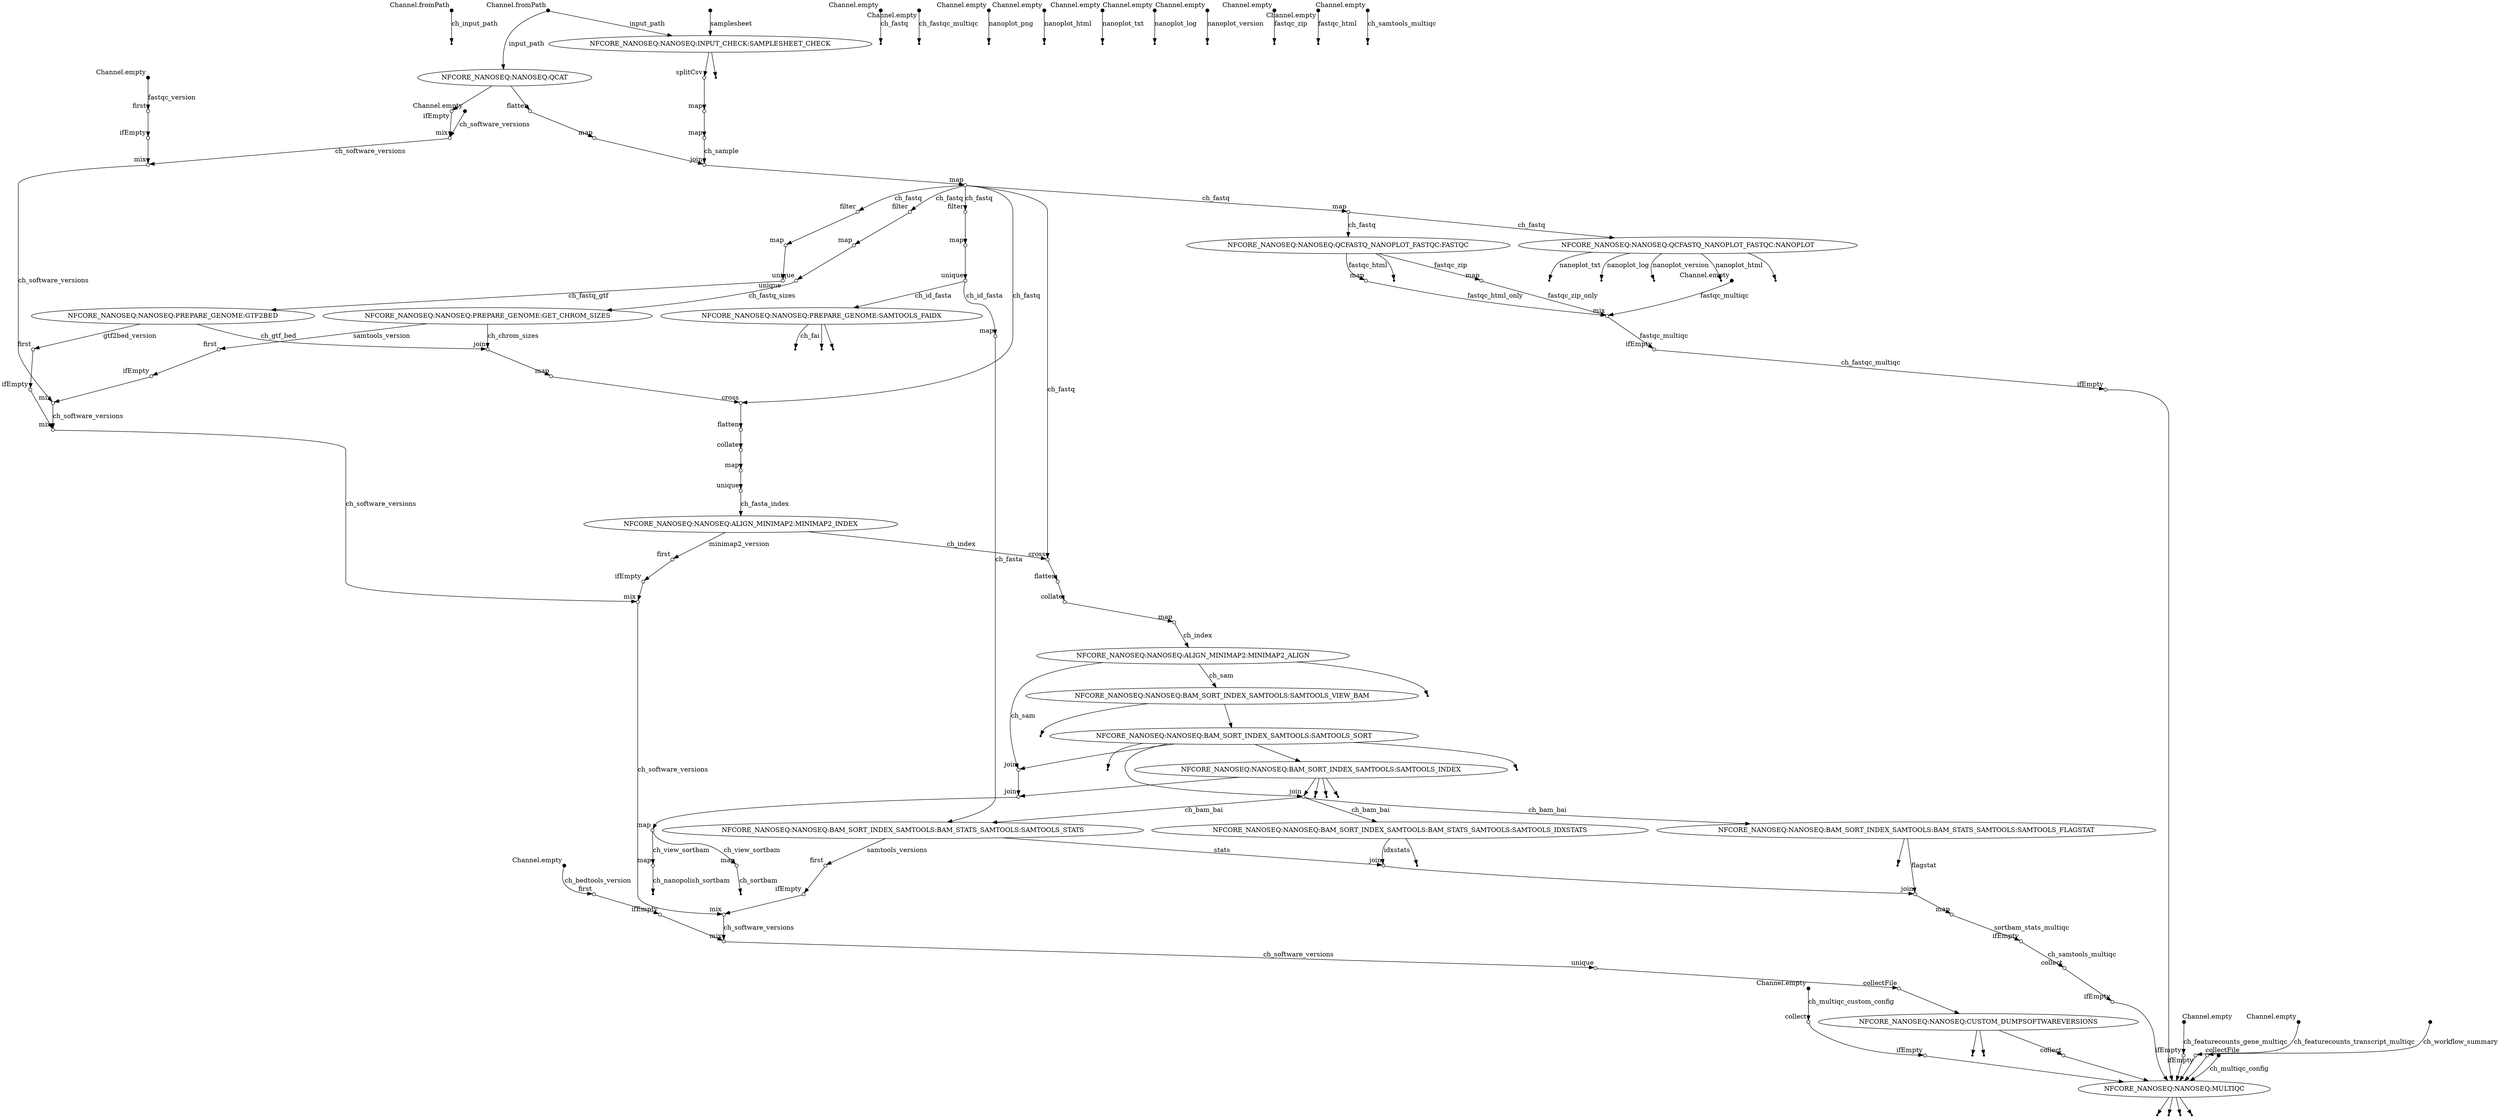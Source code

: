 digraph "nanoseq_dag" {
v0 [shape=point,label="",fixedsize=true,width=0.1,xlabel="Channel.fromPath"];
v1 [shape=point];
v0 -> v1 [label="ch_input_path"];

v2 [shape=point,label="",fixedsize=true,width=0.1,xlabel="Channel.empty"];
v135 [shape=circle,label="",fixedsize=true,width=0.1,xlabel="collect"];
v2 -> v135 [label="ch_multiqc_custom_config"];

v3 [shape=point,label="",fixedsize=true,width=0.1,xlabel="Channel.fromPath"];
v6 [label="NFCORE_NANOSEQ:NANOSEQ:INPUT_CHECK:SAMPLESHEET_CHECK"];
v3 -> v6 [label="input_path"];

v4 [shape=point,label="",fixedsize=true,width=0.1,xlabel="Channel.empty"];
v19 [shape=circle,label="",fixedsize=true,width=0.1,xlabel="mix"];
v4 -> v19 [label="ch_software_versions"];

v5 [shape=point,label="",fixedsize=true,width=0.1];
v6 [label="NFCORE_NANOSEQ:NANOSEQ:INPUT_CHECK:SAMPLESHEET_CHECK"];
v5 -> v6 [label="samplesheet"];

v6 [label="NFCORE_NANOSEQ:NANOSEQ:INPUT_CHECK:SAMPLESHEET_CHECK"];
v8 [shape=circle,label="",fixedsize=true,width=0.1,xlabel="splitCsv"];
v6 -> v8;

v6 [label="NFCORE_NANOSEQ:NANOSEQ:INPUT_CHECK:SAMPLESHEET_CHECK"];
v7 [shape=point];
v6 -> v7;

v8 [shape=circle,label="",fixedsize=true,width=0.1,xlabel="splitCsv"];
v9 [shape=circle,label="",fixedsize=true,width=0.1,xlabel="map"];
v8 -> v9;

v9 [shape=circle,label="",fixedsize=true,width=0.1,xlabel="map"];
v10 [shape=circle,label="",fixedsize=true,width=0.1,xlabel="map"];
v9 -> v10;

v10 [shape=circle,label="",fixedsize=true,width=0.1,xlabel="map"];
v16 [shape=circle,label="",fixedsize=true,width=0.1,xlabel="join"];
v10 -> v16 [label="ch_sample"];

v3 [shape=point,label="",fixedsize=true,width=0.1,xlabel="Channel.fromPath"];
v11 [label="NFCORE_NANOSEQ:NANOSEQ:QCAT"];
v3 -> v11 [label="input_path"];

v11 [label="NFCORE_NANOSEQ:NANOSEQ:QCAT"];
v14 [shape=circle,label="",fixedsize=true,width=0.1,xlabel="flatten"];
v11 -> v14;

v11 [label="NFCORE_NANOSEQ:NANOSEQ:QCAT"];
v18 [shape=circle,label="",fixedsize=true,width=0.1,xlabel="ifEmpty"];
v11 -> v18;

v12 [shape=point,label="",fixedsize=true,width=0.1,xlabel="Channel.empty"];
v13 [shape=point];
v12 -> v13 [label="ch_fastq"];

v14 [shape=circle,label="",fixedsize=true,width=0.1,xlabel="flatten"];
v15 [shape=circle,label="",fixedsize=true,width=0.1,xlabel="map"];
v14 -> v15;

v15 [shape=circle,label="",fixedsize=true,width=0.1,xlabel="map"];
v16 [shape=circle,label="",fixedsize=true,width=0.1,xlabel="join"];
v15 -> v16;

v16 [shape=circle,label="",fixedsize=true,width=0.1,xlabel="join"];
v17 [shape=circle,label="",fixedsize=true,width=0.1,xlabel="map"];
v16 -> v17;

v17 [shape=circle,label="",fixedsize=true,width=0.1,xlabel="map"];
v22 [shape=circle,label="",fixedsize=true,width=0.1,xlabel="map"];
v17 -> v22 [label="ch_fastq"];

v18 [shape=circle,label="",fixedsize=true,width=0.1,xlabel="ifEmpty"];
v19 [shape=circle,label="",fixedsize=true,width=0.1,xlabel="mix"];
v18 -> v19;

v19 [shape=circle,label="",fixedsize=true,width=0.1,xlabel="mix"];
v52 [shape=circle,label="",fixedsize=true,width=0.1,xlabel="mix"];
v19 -> v52 [label="ch_software_versions"];

v20 [shape=point,label="",fixedsize=true,width=0.1,xlabel="Channel.empty"];
v21 [shape=point];
v20 -> v21 [label="ch_fastqc_multiqc"];

v22 [shape=circle,label="",fixedsize=true,width=0.1,xlabel="map"];
v33 [label="NFCORE_NANOSEQ:NANOSEQ:QCFASTQ_NANOPLOT_FASTQC:NANOPLOT"];
v22 -> v33 [label="ch_fastq"];

v23 [shape=point,label="",fixedsize=true,width=0.1,xlabel="Channel.empty"];
v24 [shape=point];
v23 -> v24 [label="nanoplot_png"];

v25 [shape=point,label="",fixedsize=true,width=0.1,xlabel="Channel.empty"];
v26 [shape=point];
v25 -> v26 [label="nanoplot_html"];

v27 [shape=point,label="",fixedsize=true,width=0.1,xlabel="Channel.empty"];
v28 [shape=point];
v27 -> v28 [label="nanoplot_txt"];

v29 [shape=point,label="",fixedsize=true,width=0.1,xlabel="Channel.empty"];
v30 [shape=point];
v29 -> v30 [label="nanoplot_log"];

v31 [shape=point,label="",fixedsize=true,width=0.1,xlabel="Channel.empty"];
v32 [shape=point];
v31 -> v32 [label="nanoplot_version"];

v33 [label="NFCORE_NANOSEQ:NANOSEQ:QCFASTQ_NANOPLOT_FASTQC:NANOPLOT"];
v38 [shape=point];
v33 -> v38 [label="nanoplot_html"];

v33 [label="NFCORE_NANOSEQ:NANOSEQ:QCFASTQ_NANOPLOT_FASTQC:NANOPLOT"];
v37 [shape=point];
v33 -> v37;

v33 [label="NFCORE_NANOSEQ:NANOSEQ:QCFASTQ_NANOPLOT_FASTQC:NANOPLOT"];
v36 [shape=point];
v33 -> v36 [label="nanoplot_txt"];

v33 [label="NFCORE_NANOSEQ:NANOSEQ:QCFASTQ_NANOPLOT_FASTQC:NANOPLOT"];
v35 [shape=point];
v33 -> v35 [label="nanoplot_log"];

v33 [label="NFCORE_NANOSEQ:NANOSEQ:QCFASTQ_NANOPLOT_FASTQC:NANOPLOT"];
v34 [shape=point];
v33 -> v34 [label="nanoplot_version"];

v39 [shape=point,label="",fixedsize=true,width=0.1,xlabel="Channel.empty"];
v40 [shape=point];
v39 -> v40 [label="fastqc_zip"];

v41 [shape=point,label="",fixedsize=true,width=0.1,xlabel="Channel.empty"];
v42 [shape=point];
v41 -> v42 [label="fastqc_html"];

v43 [shape=point,label="",fixedsize=true,width=0.1,xlabel="Channel.empty"];
v49 [shape=circle,label="",fixedsize=true,width=0.1,xlabel="mix"];
v43 -> v49 [label="fastqc_multiqc"];

v44 [shape=point,label="",fixedsize=true,width=0.1,xlabel="Channel.empty"];
v50 [shape=circle,label="",fixedsize=true,width=0.1,xlabel="first"];
v44 -> v50 [label="fastqc_version"];

v22 [shape=circle,label="",fixedsize=true,width=0.1,xlabel="map"];
v45 [label="NFCORE_NANOSEQ:NANOSEQ:QCFASTQ_NANOPLOT_FASTQC:FASTQC"];
v22 -> v45 [label="ch_fastq"];

v45 [label="NFCORE_NANOSEQ:NANOSEQ:QCFASTQ_NANOPLOT_FASTQC:FASTQC"];
v48 [shape=circle,label="",fixedsize=true,width=0.1,xlabel="map"];
v45 -> v48 [label="fastqc_html"];

v45 [label="NFCORE_NANOSEQ:NANOSEQ:QCFASTQ_NANOPLOT_FASTQC:FASTQC"];
v47 [shape=circle,label="",fixedsize=true,width=0.1,xlabel="map"];
v45 -> v47 [label="fastqc_zip"];

v45 [label="NFCORE_NANOSEQ:NANOSEQ:QCFASTQ_NANOPLOT_FASTQC:FASTQC"];
v46 [shape=point];
v45 -> v46;

v47 [shape=circle,label="",fixedsize=true,width=0.1,xlabel="map"];
v49 [shape=circle,label="",fixedsize=true,width=0.1,xlabel="mix"];
v47 -> v49 [label="fastqc_zip_only"];

v48 [shape=circle,label="",fixedsize=true,width=0.1,xlabel="map"];
v49 [shape=circle,label="",fixedsize=true,width=0.1,xlabel="mix"];
v48 -> v49 [label="fastqc_html_only"];

v49 [shape=circle,label="",fixedsize=true,width=0.1,xlabel="mix"];
v53 [shape=circle,label="",fixedsize=true,width=0.1,xlabel="ifEmpty"];
v49 -> v53 [label="fastqc_multiqc"];

v50 [shape=circle,label="",fixedsize=true,width=0.1,xlabel="first"];
v51 [shape=circle,label="",fixedsize=true,width=0.1,xlabel="ifEmpty"];
v50 -> v51;

v51 [shape=circle,label="",fixedsize=true,width=0.1,xlabel="ifEmpty"];
v52 [shape=circle,label="",fixedsize=true,width=0.1,xlabel="mix"];
v51 -> v52;

v52 [shape=circle,label="",fixedsize=true,width=0.1,xlabel="mix"];
v80 [shape=circle,label="",fixedsize=true,width=0.1,xlabel="mix"];
v52 -> v80 [label="ch_software_versions"];

v53 [shape=circle,label="",fixedsize=true,width=0.1,xlabel="ifEmpty"];
v137 [shape=circle,label="",fixedsize=true,width=0.1,xlabel="ifEmpty"];
v53 -> v137 [label="ch_fastqc_multiqc"];

v54 [shape=point,label="",fixedsize=true,width=0.1,xlabel="Channel.empty"];
v55 [shape=point];
v54 -> v55 [label="ch_samtools_multiqc"];

v17 [shape=circle,label="",fixedsize=true,width=0.1,xlabel="map"];
v56 [shape=circle,label="",fixedsize=true,width=0.1,xlabel="filter"];
v17 -> v56 [label="ch_fastq"];

v56 [shape=circle,label="",fixedsize=true,width=0.1,xlabel="filter"];
v57 [shape=circle,label="",fixedsize=true,width=0.1,xlabel="map"];
v56 -> v57;

v57 [shape=circle,label="",fixedsize=true,width=0.1,xlabel="map"];
v58 [shape=circle,label="",fixedsize=true,width=0.1,xlabel="unique"];
v57 -> v58;

v58 [shape=circle,label="",fixedsize=true,width=0.1,xlabel="unique"];
v59 [label="NFCORE_NANOSEQ:NANOSEQ:PREPARE_GENOME:GET_CHROM_SIZES"];
v58 -> v59 [label="ch_fastq_sizes"];

v59 [label="NFCORE_NANOSEQ:NANOSEQ:PREPARE_GENOME:GET_CHROM_SIZES"];
v64 [shape=circle,label="",fixedsize=true,width=0.1,xlabel="join"];
v59 -> v64 [label="ch_chrom_sizes"];

v59 [label="NFCORE_NANOSEQ:NANOSEQ:PREPARE_GENOME:GET_CHROM_SIZES"];
v78 [shape=circle,label="",fixedsize=true,width=0.1,xlabel="first"];
v59 -> v78 [label="samtools_version"];

v17 [shape=circle,label="",fixedsize=true,width=0.1,xlabel="map"];
v60 [shape=circle,label="",fixedsize=true,width=0.1,xlabel="filter"];
v17 -> v60 [label="ch_fastq"];

v60 [shape=circle,label="",fixedsize=true,width=0.1,xlabel="filter"];
v61 [shape=circle,label="",fixedsize=true,width=0.1,xlabel="map"];
v60 -> v61;

v61 [shape=circle,label="",fixedsize=true,width=0.1,xlabel="map"];
v62 [shape=circle,label="",fixedsize=true,width=0.1,xlabel="unique"];
v61 -> v62;

v62 [shape=circle,label="",fixedsize=true,width=0.1,xlabel="unique"];
v63 [label="NFCORE_NANOSEQ:NANOSEQ:PREPARE_GENOME:GTF2BED"];
v62 -> v63 [label="ch_fastq_gtf"];

v63 [label="NFCORE_NANOSEQ:NANOSEQ:PREPARE_GENOME:GTF2BED"];
v64 [shape=circle,label="",fixedsize=true,width=0.1,xlabel="join"];
v63 -> v64 [label="ch_gtf_bed"];

v63 [label="NFCORE_NANOSEQ:NANOSEQ:PREPARE_GENOME:GTF2BED"];
v81 [shape=circle,label="",fixedsize=true,width=0.1,xlabel="first"];
v63 -> v81 [label="gtf2bed_version"];

v64 [shape=circle,label="",fixedsize=true,width=0.1,xlabel="join"];
v65 [shape=circle,label="",fixedsize=true,width=0.1,xlabel="map"];
v64 -> v65;

v65 [shape=circle,label="",fixedsize=true,width=0.1,xlabel="map"];
v66 [shape=circle,label="",fixedsize=true,width=0.1,xlabel="cross"];
v65 -> v66;

v17 [shape=circle,label="",fixedsize=true,width=0.1,xlabel="map"];
v66 [shape=circle,label="",fixedsize=true,width=0.1,xlabel="cross"];
v17 -> v66 [label="ch_fastq"];

v66 [shape=circle,label="",fixedsize=true,width=0.1,xlabel="cross"];
v67 [shape=circle,label="",fixedsize=true,width=0.1,xlabel="flatten"];
v66 -> v67;

v67 [shape=circle,label="",fixedsize=true,width=0.1,xlabel="flatten"];
v68 [shape=circle,label="",fixedsize=true,width=0.1,xlabel="collate"];
v67 -> v68;

v68 [shape=circle,label="",fixedsize=true,width=0.1,xlabel="collate"];
v69 [shape=circle,label="",fixedsize=true,width=0.1,xlabel="map"];
v68 -> v69;

v69 [shape=circle,label="",fixedsize=true,width=0.1,xlabel="map"];
v70 [shape=circle,label="",fixedsize=true,width=0.1,xlabel="unique"];
v69 -> v70;

v70 [shape=circle,label="",fixedsize=true,width=0.1,xlabel="unique"];
v84 [label="NFCORE_NANOSEQ:NANOSEQ:ALIGN_MINIMAP2:MINIMAP2_INDEX"];
v70 -> v84 [label="ch_fasta_index"];

v17 [shape=circle,label="",fixedsize=true,width=0.1,xlabel="map"];
v71 [shape=circle,label="",fixedsize=true,width=0.1,xlabel="filter"];
v17 -> v71 [label="ch_fastq"];

v71 [shape=circle,label="",fixedsize=true,width=0.1,xlabel="filter"];
v72 [shape=circle,label="",fixedsize=true,width=0.1,xlabel="map"];
v71 -> v72;

v72 [shape=circle,label="",fixedsize=true,width=0.1,xlabel="map"];
v73 [shape=circle,label="",fixedsize=true,width=0.1,xlabel="unique"];
v72 -> v73;

v73 [shape=circle,label="",fixedsize=true,width=0.1,xlabel="unique"];
v74 [label="NFCORE_NANOSEQ:NANOSEQ:PREPARE_GENOME:SAMTOOLS_FAIDX"];
v73 -> v74 [label="ch_id_fasta"];

v74 [label="NFCORE_NANOSEQ:NANOSEQ:PREPARE_GENOME:SAMTOOLS_FAIDX"];
v77 [shape=point];
v74 -> v77 [label="ch_fai"];

v74 [label="NFCORE_NANOSEQ:NANOSEQ:PREPARE_GENOME:SAMTOOLS_FAIDX"];
v76 [shape=point];
v74 -> v76;

v74 [label="NFCORE_NANOSEQ:NANOSEQ:PREPARE_GENOME:SAMTOOLS_FAIDX"];
v75 [shape=point];
v74 -> v75;

v78 [shape=circle,label="",fixedsize=true,width=0.1,xlabel="first"];
v79 [shape=circle,label="",fixedsize=true,width=0.1,xlabel="ifEmpty"];
v78 -> v79;

v79 [shape=circle,label="",fixedsize=true,width=0.1,xlabel="ifEmpty"];
v80 [shape=circle,label="",fixedsize=true,width=0.1,xlabel="mix"];
v79 -> v80;

v80 [shape=circle,label="",fixedsize=true,width=0.1,xlabel="mix"];
v83 [shape=circle,label="",fixedsize=true,width=0.1,xlabel="mix"];
v80 -> v83 [label="ch_software_versions"];

v81 [shape=circle,label="",fixedsize=true,width=0.1,xlabel="first"];
v82 [shape=circle,label="",fixedsize=true,width=0.1,xlabel="ifEmpty"];
v81 -> v82;

v82 [shape=circle,label="",fixedsize=true,width=0.1,xlabel="ifEmpty"];
v83 [shape=circle,label="",fixedsize=true,width=0.1,xlabel="mix"];
v82 -> v83;

v83 [shape=circle,label="",fixedsize=true,width=0.1,xlabel="mix"];
v93 [shape=circle,label="",fixedsize=true,width=0.1,xlabel="mix"];
v83 -> v93 [label="ch_software_versions"];

v84 [label="NFCORE_NANOSEQ:NANOSEQ:ALIGN_MINIMAP2:MINIMAP2_INDEX"];
v85 [shape=circle,label="",fixedsize=true,width=0.1,xlabel="cross"];
v84 -> v85 [label="ch_index"];

v84 [label="NFCORE_NANOSEQ:NANOSEQ:ALIGN_MINIMAP2:MINIMAP2_INDEX"];
v91 [shape=circle,label="",fixedsize=true,width=0.1,xlabel="first"];
v84 -> v91 [label="minimap2_version"];

v17 [shape=circle,label="",fixedsize=true,width=0.1,xlabel="map"];
v85 [shape=circle,label="",fixedsize=true,width=0.1,xlabel="cross"];
v17 -> v85 [label="ch_fastq"];

v85 [shape=circle,label="",fixedsize=true,width=0.1,xlabel="cross"];
v86 [shape=circle,label="",fixedsize=true,width=0.1,xlabel="flatten"];
v85 -> v86;

v86 [shape=circle,label="",fixedsize=true,width=0.1,xlabel="flatten"];
v87 [shape=circle,label="",fixedsize=true,width=0.1,xlabel="collate"];
v86 -> v87;

v87 [shape=circle,label="",fixedsize=true,width=0.1,xlabel="collate"];
v88 [shape=circle,label="",fixedsize=true,width=0.1,xlabel="map"];
v87 -> v88;

v88 [shape=circle,label="",fixedsize=true,width=0.1,xlabel="map"];
v89 [label="NFCORE_NANOSEQ:NANOSEQ:ALIGN_MINIMAP2:MINIMAP2_ALIGN"];
v88 -> v89 [label="ch_index"];

v89 [label="NFCORE_NANOSEQ:NANOSEQ:ALIGN_MINIMAP2:MINIMAP2_ALIGN"];
v94 [label="NFCORE_NANOSEQ:NANOSEQ:BAM_SORT_INDEX_SAMTOOLS:SAMTOOLS_VIEW_BAM"];
v89 -> v94 [label="ch_sam"];

v89 [label="NFCORE_NANOSEQ:NANOSEQ:ALIGN_MINIMAP2:MINIMAP2_ALIGN"];
v90 [shape=point];
v89 -> v90;

v91 [shape=circle,label="",fixedsize=true,width=0.1,xlabel="first"];
v92 [shape=circle,label="",fixedsize=true,width=0.1,xlabel="ifEmpty"];
v91 -> v92;

v92 [shape=circle,label="",fixedsize=true,width=0.1,xlabel="ifEmpty"];
v93 [shape=circle,label="",fixedsize=true,width=0.1,xlabel="mix"];
v92 -> v93;

v93 [shape=circle,label="",fixedsize=true,width=0.1,xlabel="mix"];
v118 [shape=circle,label="",fixedsize=true,width=0.1,xlabel="mix"];
v93 -> v118 [label="ch_software_versions"];

v94 [label="NFCORE_NANOSEQ:NANOSEQ:BAM_SORT_INDEX_SAMTOOLS:SAMTOOLS_VIEW_BAM"];
v96 [label="NFCORE_NANOSEQ:NANOSEQ:BAM_SORT_INDEX_SAMTOOLS:SAMTOOLS_SORT"];
v94 -> v96;

v94 [label="NFCORE_NANOSEQ:NANOSEQ:BAM_SORT_INDEX_SAMTOOLS:SAMTOOLS_VIEW_BAM"];
v95 [shape=point];
v94 -> v95;

v96 [label="NFCORE_NANOSEQ:NANOSEQ:BAM_SORT_INDEX_SAMTOOLS:SAMTOOLS_SORT"];
v99 [label="NFCORE_NANOSEQ:NANOSEQ:BAM_SORT_INDEX_SAMTOOLS:SAMTOOLS_INDEX"];
v96 -> v99;

v96 [label="NFCORE_NANOSEQ:NANOSEQ:BAM_SORT_INDEX_SAMTOOLS:SAMTOOLS_SORT"];
v98 [shape=point];
v96 -> v98;

v96 [label="NFCORE_NANOSEQ:NANOSEQ:BAM_SORT_INDEX_SAMTOOLS:SAMTOOLS_SORT"];
v97 [shape=point];
v96 -> v97;

v99 [label="NFCORE_NANOSEQ:NANOSEQ:BAM_SORT_INDEX_SAMTOOLS:SAMTOOLS_INDEX"];
v104 [shape=circle,label="",fixedsize=true,width=0.1,xlabel="join"];
v99 -> v104;

v99 [label="NFCORE_NANOSEQ:NANOSEQ:BAM_SORT_INDEX_SAMTOOLS:SAMTOOLS_INDEX"];
v102 [shape=point];
v99 -> v102;

v99 [label="NFCORE_NANOSEQ:NANOSEQ:BAM_SORT_INDEX_SAMTOOLS:SAMTOOLS_INDEX"];
v101 [shape=point];
v99 -> v101;

v99 [label="NFCORE_NANOSEQ:NANOSEQ:BAM_SORT_INDEX_SAMTOOLS:SAMTOOLS_INDEX"];
v100 [shape=point];
v99 -> v100;

v96 [label="NFCORE_NANOSEQ:NANOSEQ:BAM_SORT_INDEX_SAMTOOLS:SAMTOOLS_SORT"];
v103 [shape=circle,label="",fixedsize=true,width=0.1,xlabel="join"];
v96 -> v103;

v89 [label="NFCORE_NANOSEQ:NANOSEQ:ALIGN_MINIMAP2:MINIMAP2_ALIGN"];
v103 [shape=circle,label="",fixedsize=true,width=0.1,xlabel="join"];
v89 -> v103 [label="ch_sam"];

v103 [shape=circle,label="",fixedsize=true,width=0.1,xlabel="join"];
v104 [shape=circle,label="",fixedsize=true,width=0.1,xlabel="join"];
v103 -> v104;

v104 [shape=circle,label="",fixedsize=true,width=0.1,xlabel="join"];
v105 [shape=circle,label="",fixedsize=true,width=0.1,xlabel="map"];
v104 -> v105;

v105 [shape=circle,label="",fixedsize=true,width=0.1,xlabel="map"];
v124 [shape=circle,label="",fixedsize=true,width=0.1,xlabel="map"];
v105 -> v124 [label="ch_view_sortbam"];

v99 [label="NFCORE_NANOSEQ:NANOSEQ:BAM_SORT_INDEX_SAMTOOLS:SAMTOOLS_INDEX"];
v106 [shape=circle,label="",fixedsize=true,width=0.1,xlabel="join"];
v99 -> v106;

v96 [label="NFCORE_NANOSEQ:NANOSEQ:BAM_SORT_INDEX_SAMTOOLS:SAMTOOLS_SORT"];
v106 [shape=circle,label="",fixedsize=true,width=0.1,xlabel="join"];
v96 -> v106;

v106 [shape=circle,label="",fixedsize=true,width=0.1,xlabel="join"];
v108 [label="NFCORE_NANOSEQ:NANOSEQ:BAM_SORT_INDEX_SAMTOOLS:BAM_STATS_SAMTOOLS:SAMTOOLS_STATS"];
v106 -> v108 [label="ch_bam_bai"];

v73 [shape=circle,label="",fixedsize=true,width=0.1,xlabel="unique"];
v107 [shape=circle,label="",fixedsize=true,width=0.1,xlabel="map"];
v73 -> v107 [label="ch_id_fasta"];

v107 [shape=circle,label="",fixedsize=true,width=0.1,xlabel="map"];
v108 [label="NFCORE_NANOSEQ:NANOSEQ:BAM_SORT_INDEX_SAMTOOLS:BAM_STATS_SAMTOOLS:SAMTOOLS_STATS"];
v107 -> v108 [label="ch_fasta"];

v108 [label="NFCORE_NANOSEQ:NANOSEQ:BAM_SORT_INDEX_SAMTOOLS:BAM_STATS_SAMTOOLS:SAMTOOLS_STATS"];
v113 [shape=circle,label="",fixedsize=true,width=0.1,xlabel="join"];
v108 -> v113 [label="stats"];

v108 [label="NFCORE_NANOSEQ:NANOSEQ:BAM_SORT_INDEX_SAMTOOLS:BAM_STATS_SAMTOOLS:SAMTOOLS_STATS"];
v116 [shape=circle,label="",fixedsize=true,width=0.1,xlabel="first"];
v108 -> v116 [label="samtools_versions"];

v106 [shape=circle,label="",fixedsize=true,width=0.1,xlabel="join"];
v109 [label="NFCORE_NANOSEQ:NANOSEQ:BAM_SORT_INDEX_SAMTOOLS:BAM_STATS_SAMTOOLS:SAMTOOLS_FLAGSTAT"];
v106 -> v109 [label="ch_bam_bai"];

v109 [label="NFCORE_NANOSEQ:NANOSEQ:BAM_SORT_INDEX_SAMTOOLS:BAM_STATS_SAMTOOLS:SAMTOOLS_FLAGSTAT"];
v114 [shape=circle,label="",fixedsize=true,width=0.1,xlabel="join"];
v109 -> v114 [label="flagstat"];

v109 [label="NFCORE_NANOSEQ:NANOSEQ:BAM_SORT_INDEX_SAMTOOLS:BAM_STATS_SAMTOOLS:SAMTOOLS_FLAGSTAT"];
v110 [shape=point];
v109 -> v110;

v106 [shape=circle,label="",fixedsize=true,width=0.1,xlabel="join"];
v111 [label="NFCORE_NANOSEQ:NANOSEQ:BAM_SORT_INDEX_SAMTOOLS:BAM_STATS_SAMTOOLS:SAMTOOLS_IDXSTATS"];
v106 -> v111 [label="ch_bam_bai"];

v111 [label="NFCORE_NANOSEQ:NANOSEQ:BAM_SORT_INDEX_SAMTOOLS:BAM_STATS_SAMTOOLS:SAMTOOLS_IDXSTATS"];
v113 [shape=circle,label="",fixedsize=true,width=0.1,xlabel="join"];
v111 -> v113 [label="idxstats"];

v111 [label="NFCORE_NANOSEQ:NANOSEQ:BAM_SORT_INDEX_SAMTOOLS:BAM_STATS_SAMTOOLS:SAMTOOLS_IDXSTATS"];
v112 [shape=point];
v111 -> v112;

v113 [shape=circle,label="",fixedsize=true,width=0.1,xlabel="join"];
v114 [shape=circle,label="",fixedsize=true,width=0.1,xlabel="join"];
v113 -> v114;

v114 [shape=circle,label="",fixedsize=true,width=0.1,xlabel="join"];
v115 [shape=circle,label="",fixedsize=true,width=0.1,xlabel="map"];
v114 -> v115;

v115 [shape=circle,label="",fixedsize=true,width=0.1,xlabel="map"];
v119 [shape=circle,label="",fixedsize=true,width=0.1,xlabel="ifEmpty"];
v115 -> v119 [label="sortbam_stats_multiqc"];

v116 [shape=circle,label="",fixedsize=true,width=0.1,xlabel="first"];
v117 [shape=circle,label="",fixedsize=true,width=0.1,xlabel="ifEmpty"];
v116 -> v117;

v117 [shape=circle,label="",fixedsize=true,width=0.1,xlabel="ifEmpty"];
v118 [shape=circle,label="",fixedsize=true,width=0.1,xlabel="mix"];
v117 -> v118;

v118 [shape=circle,label="",fixedsize=true,width=0.1,xlabel="mix"];
v123 [shape=circle,label="",fixedsize=true,width=0.1,xlabel="mix"];
v118 -> v123 [label="ch_software_versions"];

v119 [shape=circle,label="",fixedsize=true,width=0.1,xlabel="ifEmpty"];
v138 [shape=circle,label="",fixedsize=true,width=0.1,xlabel="collect"];
v119 -> v138 [label="ch_samtools_multiqc"];

v120 [shape=point,label="",fixedsize=true,width=0.1,xlabel="Channel.empty"];
v121 [shape=circle,label="",fixedsize=true,width=0.1,xlabel="first"];
v120 -> v121 [label="ch_bedtools_version"];

v121 [shape=circle,label="",fixedsize=true,width=0.1,xlabel="first"];
v122 [shape=circle,label="",fixedsize=true,width=0.1,xlabel="ifEmpty"];
v121 -> v122;

v122 [shape=circle,label="",fixedsize=true,width=0.1,xlabel="ifEmpty"];
v123 [shape=circle,label="",fixedsize=true,width=0.1,xlabel="mix"];
v122 -> v123;

v123 [shape=circle,label="",fixedsize=true,width=0.1,xlabel="mix"];
v130 [shape=circle,label="",fixedsize=true,width=0.1,xlabel="unique"];
v123 -> v130 [label="ch_software_versions"];

v124 [shape=circle,label="",fixedsize=true,width=0.1,xlabel="map"];
v125 [shape=point];
v124 -> v125 [label="ch_sortbam"];

v105 [shape=circle,label="",fixedsize=true,width=0.1,xlabel="map"];
v126 [shape=circle,label="",fixedsize=true,width=0.1,xlabel="map"];
v105 -> v126 [label="ch_view_sortbam"];

v126 [shape=circle,label="",fixedsize=true,width=0.1,xlabel="map"];
v127 [shape=point];
v126 -> v127 [label="ch_nanopolish_sortbam"];

v128 [shape=point,label="",fixedsize=true,width=0.1,xlabel="Channel.empty"];
v140 [shape=circle,label="",fixedsize=true,width=0.1,xlabel="ifEmpty"];
v128 -> v140 [label="ch_featurecounts_gene_multiqc"];

v129 [shape=point,label="",fixedsize=true,width=0.1,xlabel="Channel.empty"];
v141 [shape=circle,label="",fixedsize=true,width=0.1,xlabel="ifEmpty"];
v129 -> v141 [label="ch_featurecounts_transcript_multiqc"];

v130 [shape=circle,label="",fixedsize=true,width=0.1,xlabel="unique"];
v131 [shape=circle,label="",fixedsize=true,width=0.1,xlabel="collectFile"];
v130 -> v131;

v131 [shape=circle,label="",fixedsize=true,width=0.1,xlabel="collectFile"];
v132 [label="NFCORE_NANOSEQ:NANOSEQ:CUSTOM_DUMPSOFTWAREVERSIONS"];
v131 -> v132;

v132 [label="NFCORE_NANOSEQ:NANOSEQ:CUSTOM_DUMPSOFTWAREVERSIONS"];
v134 [shape=point];
v132 -> v134;

v132 [label="NFCORE_NANOSEQ:NANOSEQ:CUSTOM_DUMPSOFTWAREVERSIONS"];
v142 [shape=circle,label="",fixedsize=true,width=0.1,xlabel="collect"];
v132 -> v142;

v132 [label="NFCORE_NANOSEQ:NANOSEQ:CUSTOM_DUMPSOFTWAREVERSIONS"];
v133 [shape=point];
v132 -> v133;

v135 [shape=circle,label="",fixedsize=true,width=0.1,xlabel="collect"];
v136 [shape=circle,label="",fixedsize=true,width=0.1,xlabel="ifEmpty"];
v135 -> v136;

v136 [shape=circle,label="",fixedsize=true,width=0.1,xlabel="ifEmpty"];
v146 [label="NFCORE_NANOSEQ:NANOSEQ:MULTIQC"];
v136 -> v146;

v137 [shape=circle,label="",fixedsize=true,width=0.1,xlabel="ifEmpty"];
v146 [label="NFCORE_NANOSEQ:NANOSEQ:MULTIQC"];
v137 -> v146;

v138 [shape=circle,label="",fixedsize=true,width=0.1,xlabel="collect"];
v139 [shape=circle,label="",fixedsize=true,width=0.1,xlabel="ifEmpty"];
v138 -> v139;

v139 [shape=circle,label="",fixedsize=true,width=0.1,xlabel="ifEmpty"];
v146 [label="NFCORE_NANOSEQ:NANOSEQ:MULTIQC"];
v139 -> v146;

v140 [shape=circle,label="",fixedsize=true,width=0.1,xlabel="ifEmpty"];
v146 [label="NFCORE_NANOSEQ:NANOSEQ:MULTIQC"];
v140 -> v146;

v141 [shape=circle,label="",fixedsize=true,width=0.1,xlabel="ifEmpty"];
v146 [label="NFCORE_NANOSEQ:NANOSEQ:MULTIQC"];
v141 -> v146;

v142 [shape=circle,label="",fixedsize=true,width=0.1,xlabel="collect"];
v146 [label="NFCORE_NANOSEQ:NANOSEQ:MULTIQC"];
v142 -> v146;

v143 [shape=point,label="",fixedsize=true,width=0.1];
v144 [shape=circle,label="",fixedsize=true,width=0.1,xlabel="collectFile"];
v143 -> v144 [label="ch_workflow_summary"];

v144 [shape=circle,label="",fixedsize=true,width=0.1,xlabel="collectFile"];
v146 [label="NFCORE_NANOSEQ:NANOSEQ:MULTIQC"];
v144 -> v146;

v145 [shape=point,label="",fixedsize=true,width=0.1];
v146 [label="NFCORE_NANOSEQ:NANOSEQ:MULTIQC"];
v145 -> v146 [label="ch_multiqc_config"];

v146 [label="NFCORE_NANOSEQ:NANOSEQ:MULTIQC"];
v150 [shape=point];
v146 -> v150;

v146 [label="NFCORE_NANOSEQ:NANOSEQ:MULTIQC"];
v149 [shape=point];
v146 -> v149;

v146 [label="NFCORE_NANOSEQ:NANOSEQ:MULTIQC"];
v148 [shape=point];
v146 -> v148;

v146 [label="NFCORE_NANOSEQ:NANOSEQ:MULTIQC"];
v147 [shape=point];
v146 -> v147;

}
